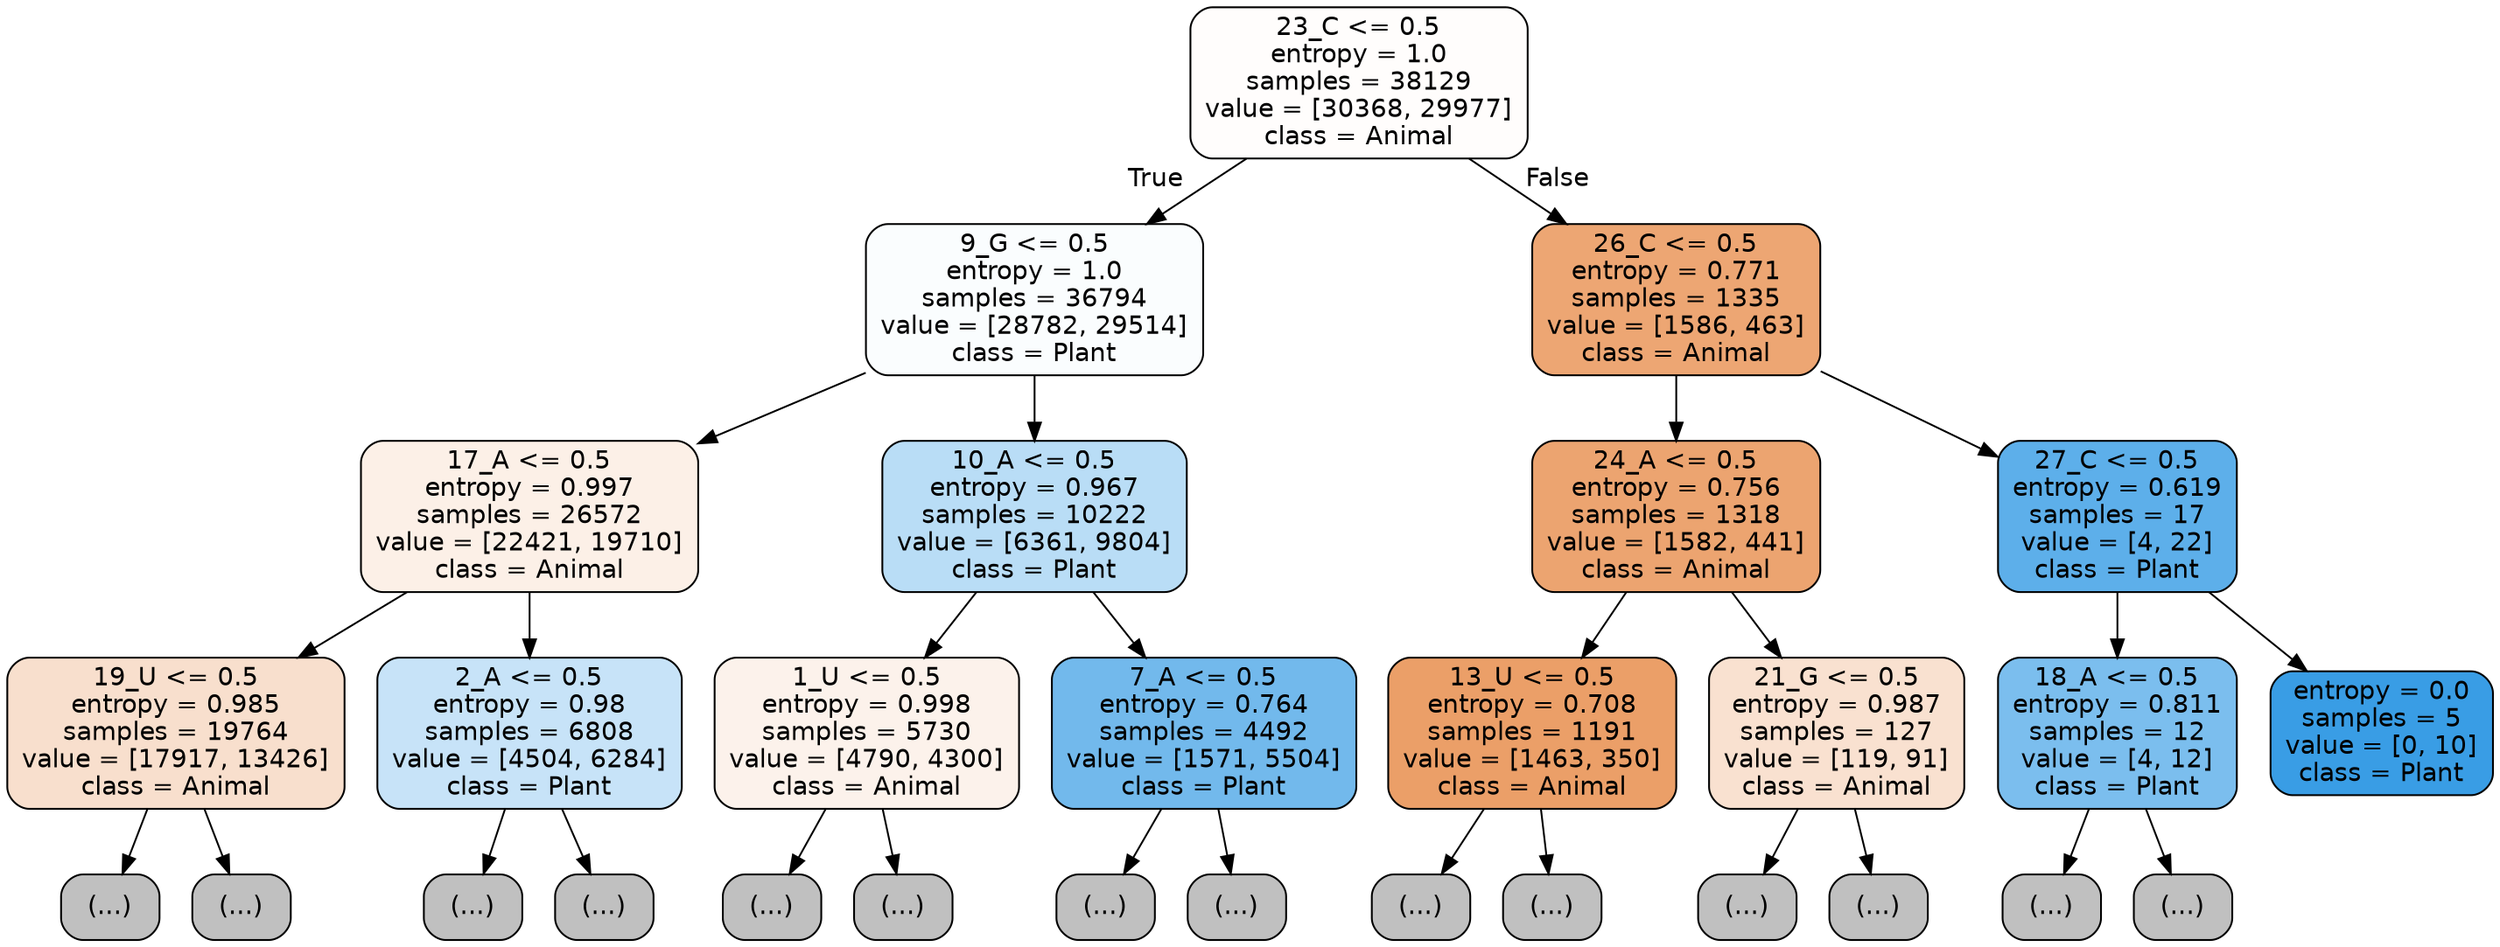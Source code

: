 digraph Tree {
node [shape=box, style="filled, rounded", color="black", fontname="helvetica"] ;
edge [fontname="helvetica"] ;
0 [label="23_C <= 0.5\nentropy = 1.0\nsamples = 38129\nvalue = [30368, 29977]\nclass = Animal", fillcolor="#fffdfc"] ;
1 [label="9_G <= 0.5\nentropy = 1.0\nsamples = 36794\nvalue = [28782, 29514]\nclass = Plant", fillcolor="#fafdfe"] ;
0 -> 1 [labeldistance=2.5, labelangle=45, headlabel="True"] ;
2 [label="17_A <= 0.5\nentropy = 0.997\nsamples = 26572\nvalue = [22421, 19710]\nclass = Animal", fillcolor="#fcf0e7"] ;
1 -> 2 ;
3 [label="19_U <= 0.5\nentropy = 0.985\nsamples = 19764\nvalue = [17917, 13426]\nclass = Animal", fillcolor="#f8dfcd"] ;
2 -> 3 ;
4 [label="(...)", fillcolor="#C0C0C0"] ;
3 -> 4 ;
7013 [label="(...)", fillcolor="#C0C0C0"] ;
3 -> 7013 ;
9552 [label="2_A <= 0.5\nentropy = 0.98\nsamples = 6808\nvalue = [4504, 6284]\nclass = Plant", fillcolor="#c7e3f8"] ;
2 -> 9552 ;
9553 [label="(...)", fillcolor="#C0C0C0"] ;
9552 -> 9553 ;
11650 [label="(...)", fillcolor="#C0C0C0"] ;
9552 -> 11650 ;
12373 [label="10_A <= 0.5\nentropy = 0.967\nsamples = 10222\nvalue = [6361, 9804]\nclass = Plant", fillcolor="#b9ddf6"] ;
1 -> 12373 ;
12374 [label="1_U <= 0.5\nentropy = 0.998\nsamples = 5730\nvalue = [4790, 4300]\nclass = Animal", fillcolor="#fcf2eb"] ;
12373 -> 12374 ;
12375 [label="(...)", fillcolor="#C0C0C0"] ;
12374 -> 12375 ;
14028 [label="(...)", fillcolor="#C0C0C0"] ;
12374 -> 14028 ;
15249 [label="7_A <= 0.5\nentropy = 0.764\nsamples = 4492\nvalue = [1571, 5504]\nclass = Plant", fillcolor="#72b9ec"] ;
12373 -> 15249 ;
15250 [label="(...)", fillcolor="#C0C0C0"] ;
15249 -> 15250 ;
16135 [label="(...)", fillcolor="#C0C0C0"] ;
15249 -> 16135 ;
16490 [label="26_C <= 0.5\nentropy = 0.771\nsamples = 1335\nvalue = [1586, 463]\nclass = Animal", fillcolor="#eda673"] ;
0 -> 16490 [labeldistance=2.5, labelangle=-45, headlabel="False"] ;
16491 [label="24_A <= 0.5\nentropy = 0.756\nsamples = 1318\nvalue = [1582, 441]\nclass = Animal", fillcolor="#eca470"] ;
16490 -> 16491 ;
16492 [label="13_U <= 0.5\nentropy = 0.708\nsamples = 1191\nvalue = [1463, 350]\nclass = Animal", fillcolor="#eb9f68"] ;
16491 -> 16492 ;
16493 [label="(...)", fillcolor="#C0C0C0"] ;
16492 -> 16493 ;
16904 [label="(...)", fillcolor="#C0C0C0"] ;
16492 -> 16904 ;
17075 [label="21_G <= 0.5\nentropy = 0.987\nsamples = 127\nvalue = [119, 91]\nclass = Animal", fillcolor="#f9e1d0"] ;
16491 -> 17075 ;
17076 [label="(...)", fillcolor="#C0C0C0"] ;
17075 -> 17076 ;
17125 [label="(...)", fillcolor="#C0C0C0"] ;
17075 -> 17125 ;
17142 [label="27_C <= 0.5\nentropy = 0.619\nsamples = 17\nvalue = [4, 22]\nclass = Plant", fillcolor="#5dafea"] ;
16490 -> 17142 ;
17143 [label="18_A <= 0.5\nentropy = 0.811\nsamples = 12\nvalue = [4, 12]\nclass = Plant", fillcolor="#7bbeee"] ;
17142 -> 17143 ;
17144 [label="(...)", fillcolor="#C0C0C0"] ;
17143 -> 17144 ;
17149 [label="(...)", fillcolor="#C0C0C0"] ;
17143 -> 17149 ;
17150 [label="entropy = 0.0\nsamples = 5\nvalue = [0, 10]\nclass = Plant", fillcolor="#399de5"] ;
17142 -> 17150 ;
}